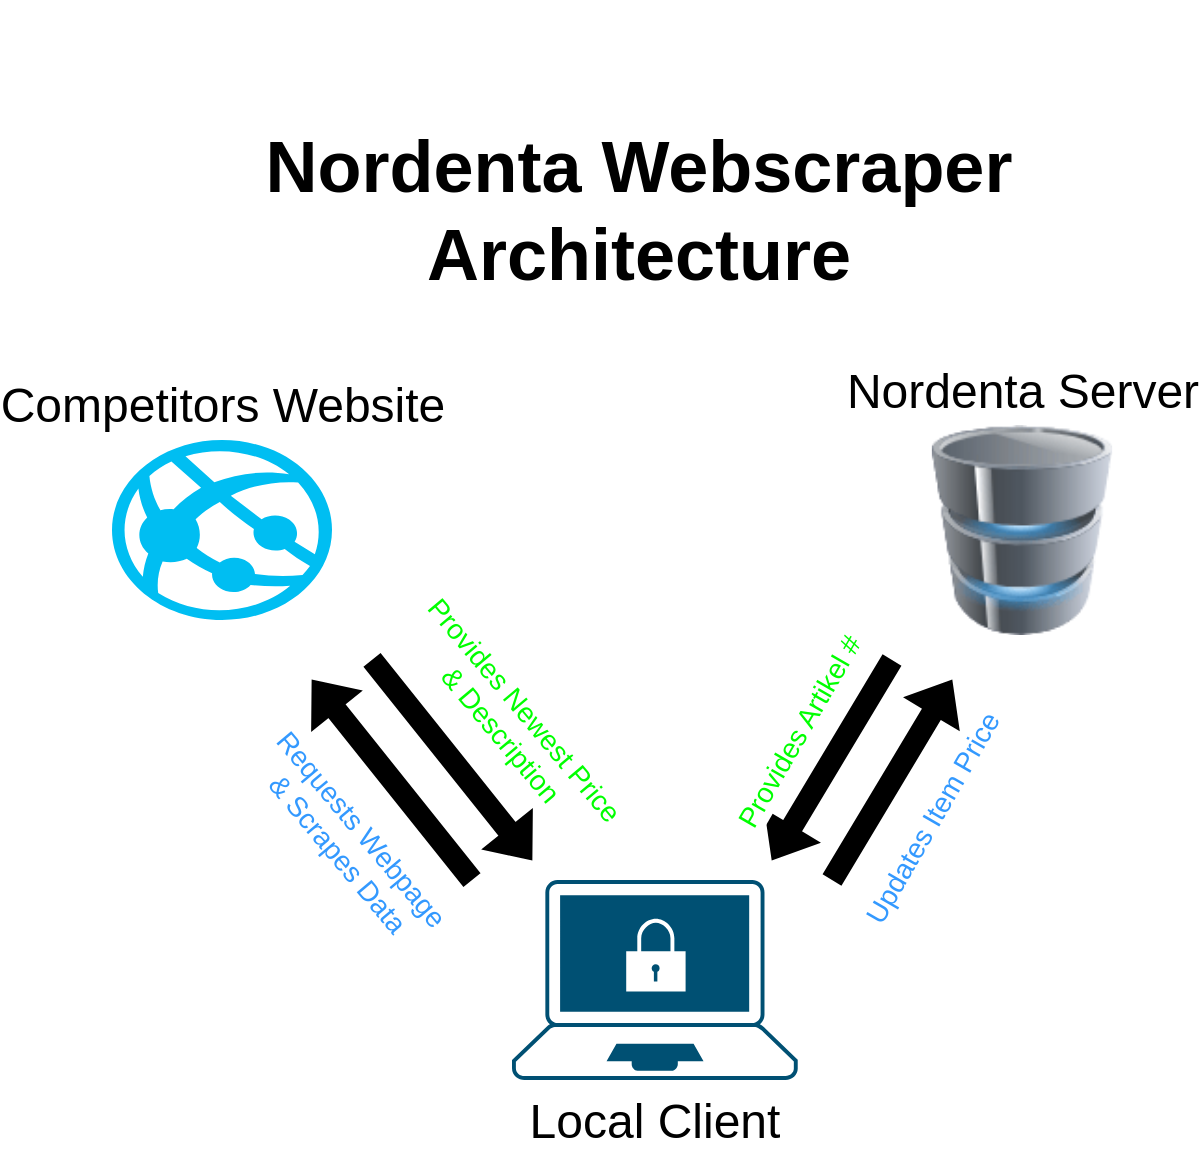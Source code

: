 <mxfile version="24.7.17">
  <diagram name="Page-1" id="QGZyfppiYIjlqEfBDxSL">
    <mxGraphModel dx="2074" dy="1042" grid="1" gridSize="10" guides="1" tooltips="1" connect="1" arrows="1" fold="1" page="1" pageScale="1" pageWidth="827" pageHeight="1169" math="0" shadow="0">
      <root>
        <mxCell id="0" />
        <mxCell id="1" parent="0" />
        <mxCell id="e4WnLCqYQgA73oLo-fjA-1" value="&lt;font style=&quot;font-size: 36px;&quot;&gt;&lt;b&gt;Nordenta Webscraper Architecture&lt;/b&gt;&lt;/font&gt;" style="text;html=1;align=center;verticalAlign=middle;whiteSpace=wrap;rounded=0;" vertex="1" parent="1">
          <mxGeometry x="209" y="10" width="409" height="210" as="geometry" />
        </mxCell>
        <mxCell id="e4WnLCqYQgA73oLo-fjA-3" value="&lt;font style=&quot;font-size: 24px;&quot;&gt;Competitors Website&lt;/font&gt;" style="verticalLabelPosition=top;html=1;verticalAlign=bottom;align=center;strokeColor=none;fillColor=#00BEF2;shape=mxgraph.azure.azure_website;pointerEvents=1;labelPosition=center;" vertex="1" parent="1">
          <mxGeometry x="150" y="230" width="110" height="90" as="geometry" />
        </mxCell>
        <mxCell id="e4WnLCqYQgA73oLo-fjA-4" value="&lt;font style=&quot;font-size: 24px;&quot;&gt;Local Client&lt;/font&gt;" style="points=[[0.13,0.02,0],[0.5,0,0],[0.87,0.02,0],[0.885,0.4,0],[0.985,0.985,0],[0.5,1,0],[0.015,0.985,0],[0.115,0.4,0]];verticalLabelPosition=bottom;sketch=0;html=1;verticalAlign=top;aspect=fixed;align=center;pointerEvents=1;shape=mxgraph.cisco19.secure_endpoints;fillColor=#005073;strokeColor=none;labelPosition=center;" vertex="1" parent="1">
          <mxGeometry x="350" y="450" width="142.86" height="100" as="geometry" />
        </mxCell>
        <mxCell id="e4WnLCqYQgA73oLo-fjA-5" value="&lt;font style=&quot;font-size: 24px;&quot;&gt;Nordenta Server&lt;/font&gt;" style="image;html=1;image=img/lib/clip_art/computers/Database_128x128.png;labelPosition=center;verticalLabelPosition=top;align=center;verticalAlign=bottom;" vertex="1" parent="1">
          <mxGeometry x="550" y="222.5" width="110" height="105" as="geometry" />
        </mxCell>
        <mxCell id="e4WnLCqYQgA73oLo-fjA-8" value="" style="shape=flexArrow;endArrow=classic;html=1;rounded=0;fillColor=#000000;" edge="1" parent="1">
          <mxGeometry width="50" height="50" relative="1" as="geometry">
            <mxPoint x="330" y="450" as="sourcePoint" />
            <mxPoint x="250" y="350" as="targetPoint" />
          </mxGeometry>
        </mxCell>
        <mxCell id="e4WnLCqYQgA73oLo-fjA-18" value="&lt;font color=&quot;#3399ff&quot; style=&quot;font-size: 14px;&quot;&gt;Requests Webpage&amp;nbsp;&lt;/font&gt;&lt;div&gt;&lt;font color=&quot;#3399ff&quot; style=&quot;font-size: 14px;&quot;&gt;&amp;amp; Scrapes Data&lt;/font&gt;&lt;/div&gt;" style="edgeLabel;html=1;align=center;verticalAlign=middle;resizable=0;points=[];rotation=50;" vertex="1" connectable="0" parent="e4WnLCqYQgA73oLo-fjA-8">
          <mxGeometry x="-0.202" y="8" relative="1" as="geometry">
            <mxPoint x="-22" y="15" as="offset" />
          </mxGeometry>
        </mxCell>
        <mxCell id="e4WnLCqYQgA73oLo-fjA-12" value="" style="shape=flexArrow;endArrow=none;html=1;rounded=0;startArrow=block;endFill=0;fillColor=#000000;" edge="1" parent="1">
          <mxGeometry width="50" height="50" relative="1" as="geometry">
            <mxPoint x="360" y="440" as="sourcePoint" />
            <mxPoint x="280" y="340" as="targetPoint" />
          </mxGeometry>
        </mxCell>
        <mxCell id="e4WnLCqYQgA73oLo-fjA-17" value="&lt;font color=&quot;#00ff00&quot; style=&quot;font-size: 14px;&quot;&gt;Provides Newest Price&lt;/font&gt;&lt;div&gt;&lt;font color=&quot;#00ff00&quot; style=&quot;font-size: 14px;&quot;&gt;&amp;nbsp;&amp;amp; Description&lt;/font&gt;&lt;/div&gt;" style="edgeLabel;html=1;align=center;verticalAlign=middle;resizable=0;points=[];rotation=50;" vertex="1" connectable="0" parent="e4WnLCqYQgA73oLo-fjA-12">
          <mxGeometry x="0.458" y="7" relative="1" as="geometry">
            <mxPoint x="54" y="-2" as="offset" />
          </mxGeometry>
        </mxCell>
        <mxCell id="e4WnLCqYQgA73oLo-fjA-13" value="" style="shape=flexArrow;endArrow=classic;html=1;rounded=0;strokeColor=#000000;fillColor=#000000;" edge="1" parent="1">
          <mxGeometry width="50" height="50" relative="1" as="geometry">
            <mxPoint x="540" y="340" as="sourcePoint" />
            <mxPoint x="480" y="440" as="targetPoint" />
          </mxGeometry>
        </mxCell>
        <mxCell id="e4WnLCqYQgA73oLo-fjA-15" value="&lt;font color=&quot;#00ff00&quot; style=&quot;font-size: 14px;&quot;&gt;Provides Artikel #&lt;/font&gt;" style="edgeLabel;html=1;align=center;verticalAlign=middle;resizable=0;points=[];rotation=-60;" vertex="1" connectable="0" parent="e4WnLCqYQgA73oLo-fjA-13">
          <mxGeometry x="-0.246" y="-4" relative="1" as="geometry">
            <mxPoint x="-21" as="offset" />
          </mxGeometry>
        </mxCell>
        <mxCell id="e4WnLCqYQgA73oLo-fjA-14" value="" style="shape=flexArrow;endArrow=none;html=1;rounded=0;startArrow=block;endFill=0;strokeColor=#000000;fillColor=#000000;" edge="1" parent="1">
          <mxGeometry width="50" height="50" relative="1" as="geometry">
            <mxPoint x="570" y="350" as="sourcePoint" />
            <mxPoint x="510" y="450" as="targetPoint" />
          </mxGeometry>
        </mxCell>
        <mxCell id="e4WnLCqYQgA73oLo-fjA-16" value="&lt;font color=&quot;#3399ff&quot; style=&quot;font-size: 14px;&quot;&gt;Updates Item Price&lt;/font&gt;" style="edgeLabel;html=1;align=center;verticalAlign=middle;resizable=0;points=[];rotation=-60;" vertex="1" connectable="0" parent="e4WnLCqYQgA73oLo-fjA-14">
          <mxGeometry x="-0.166" y="1" relative="1" as="geometry">
            <mxPoint x="14" y="27" as="offset" />
          </mxGeometry>
        </mxCell>
      </root>
    </mxGraphModel>
  </diagram>
</mxfile>
